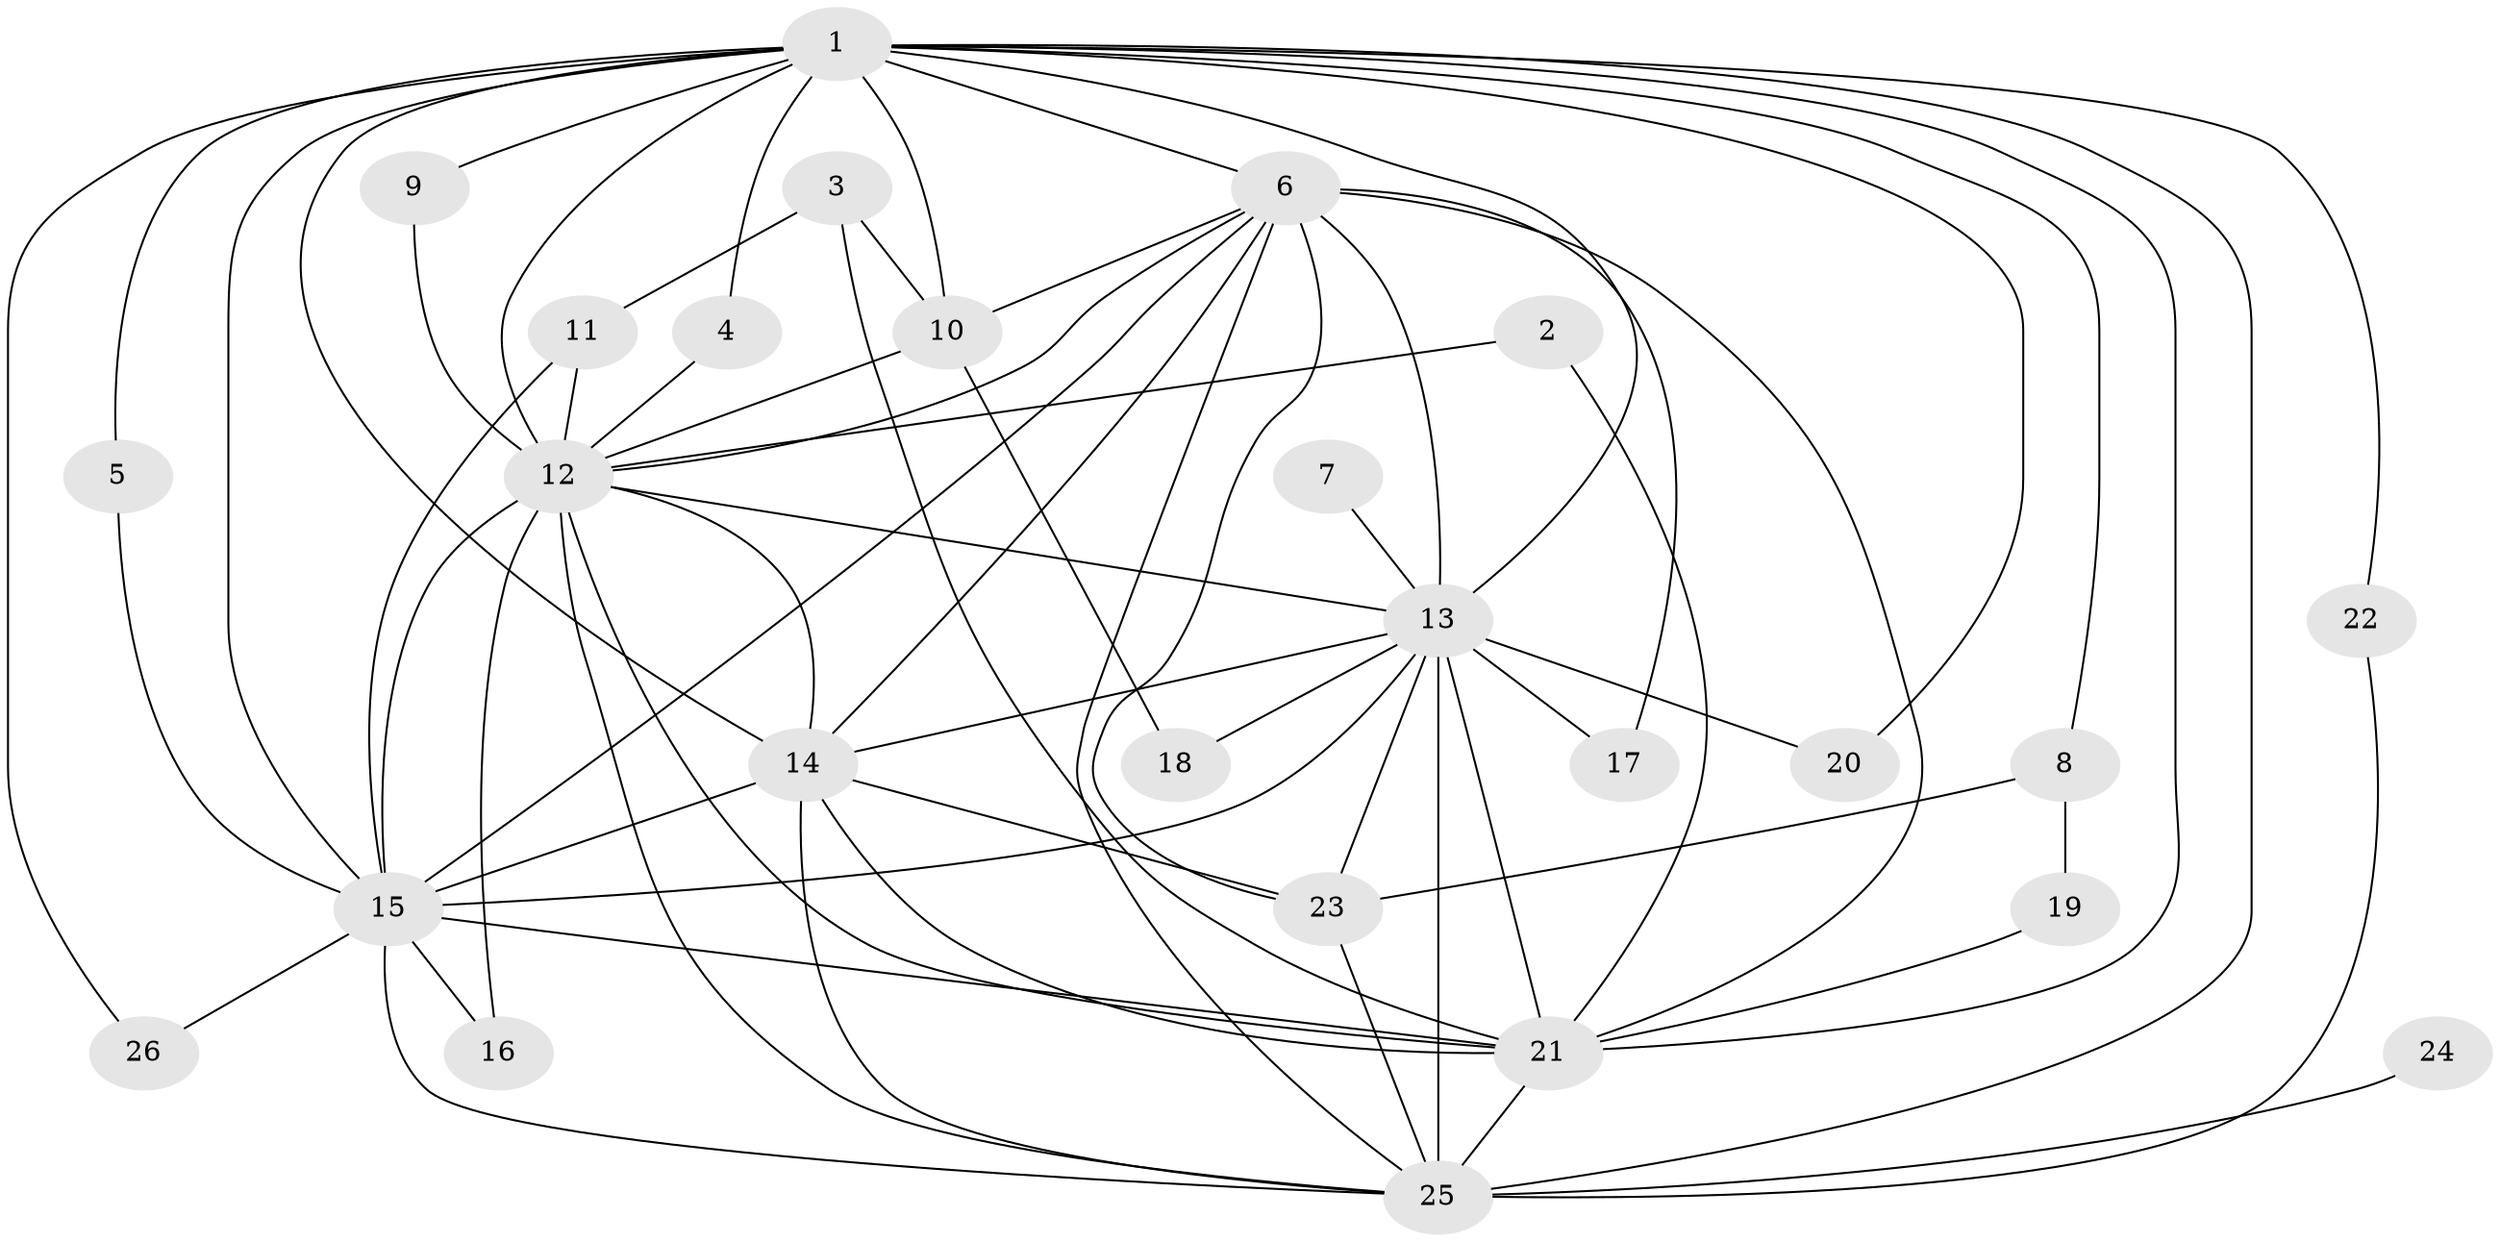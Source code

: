 // original degree distribution, {18: 0.0392156862745098, 13: 0.0392156862745098, 12: 0.0196078431372549, 17: 0.0392156862745098, 16: 0.058823529411764705, 2: 0.5686274509803921, 5: 0.0392156862745098, 3: 0.19607843137254902}
// Generated by graph-tools (version 1.1) at 2025/25/03/09/25 03:25:42]
// undirected, 26 vertices, 66 edges
graph export_dot {
graph [start="1"]
  node [color=gray90,style=filled];
  1;
  2;
  3;
  4;
  5;
  6;
  7;
  8;
  9;
  10;
  11;
  12;
  13;
  14;
  15;
  16;
  17;
  18;
  19;
  20;
  21;
  22;
  23;
  24;
  25;
  26;
  1 -- 4 [weight=1.0];
  1 -- 5 [weight=1.0];
  1 -- 6 [weight=2.0];
  1 -- 8 [weight=1.0];
  1 -- 9 [weight=1.0];
  1 -- 10 [weight=1.0];
  1 -- 12 [weight=5.0];
  1 -- 13 [weight=5.0];
  1 -- 14 [weight=3.0];
  1 -- 15 [weight=4.0];
  1 -- 20 [weight=1.0];
  1 -- 21 [weight=2.0];
  1 -- 22 [weight=1.0];
  1 -- 25 [weight=3.0];
  1 -- 26 [weight=1.0];
  2 -- 12 [weight=1.0];
  2 -- 21 [weight=1.0];
  3 -- 10 [weight=1.0];
  3 -- 11 [weight=1.0];
  3 -- 21 [weight=1.0];
  4 -- 12 [weight=1.0];
  5 -- 15 [weight=1.0];
  6 -- 10 [weight=1.0];
  6 -- 12 [weight=1.0];
  6 -- 13 [weight=2.0];
  6 -- 14 [weight=1.0];
  6 -- 15 [weight=1.0];
  6 -- 17 [weight=1.0];
  6 -- 21 [weight=2.0];
  6 -- 23 [weight=1.0];
  6 -- 25 [weight=2.0];
  7 -- 13 [weight=1.0];
  8 -- 19 [weight=1.0];
  8 -- 23 [weight=1.0];
  9 -- 12 [weight=1.0];
  10 -- 12 [weight=1.0];
  10 -- 18 [weight=1.0];
  11 -- 12 [weight=1.0];
  11 -- 15 [weight=1.0];
  12 -- 13 [weight=2.0];
  12 -- 14 [weight=1.0];
  12 -- 15 [weight=1.0];
  12 -- 16 [weight=1.0];
  12 -- 21 [weight=1.0];
  12 -- 25 [weight=1.0];
  13 -- 14 [weight=3.0];
  13 -- 15 [weight=2.0];
  13 -- 17 [weight=1.0];
  13 -- 18 [weight=1.0];
  13 -- 20 [weight=2.0];
  13 -- 21 [weight=3.0];
  13 -- 23 [weight=1.0];
  13 -- 25 [weight=3.0];
  14 -- 15 [weight=1.0];
  14 -- 21 [weight=1.0];
  14 -- 23 [weight=1.0];
  14 -- 25 [weight=1.0];
  15 -- 16 [weight=1.0];
  15 -- 21 [weight=2.0];
  15 -- 25 [weight=2.0];
  15 -- 26 [weight=1.0];
  19 -- 21 [weight=2.0];
  21 -- 25 [weight=1.0];
  22 -- 25 [weight=1.0];
  23 -- 25 [weight=1.0];
  24 -- 25 [weight=1.0];
}
